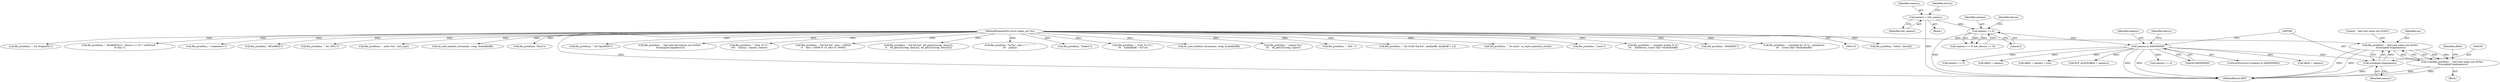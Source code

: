 digraph "0_file_b4c01141e5367f247b84dcaf6aefbb4e741842b8@pointer" {
"1000189" [label="(Call,file_printf(ms, \", bad note name size 0x%lx\",\n \t\t(unsigned long)namesz))"];
"1000117" [label="(MethodParameterIn,struct magic_set *ms)"];
"1000192" [label="(Call,(unsigned long)namesz)"];
"1000183" [label="(Call,namesz & 0x80000000)"];
"1000168" [label="(Call,namesz == 0)"];
"1000160" [label="(Call,namesz = xnh_namesz)"];
"1000187" [label="(Call,(void)file_printf(ms, \", bad note name size 0x%lx\",\n \t\t(unsigned long)namesz))"];
"1000508" [label="(Call,file_printf(ms, \"%02x\", desc[i]))"];
"1000117" [label="(MethodParameterIn,struct magic_set *ms)"];
"1000186" [label="(Block,)"];
"1000222" [label="(Call,offset + namesz > size)"];
"1000814" [label="(Call,file_printf(ms, \", for DragonFly\"))"];
"1000475" [label="(Call,file_printf(ms, \", BuildID[%s]=\", descsz == 16 ? \"md5/uuid\" :\n\t\t\"sha1\"))"];
"1000406" [label="(Call,file_printf(ms, \"<unknown>\"))"];
"1000162" [label="(Identifier,xnh_namesz)"];
"1000161" [label="(Identifier,namesz)"];
"1000217" [label="(Call,ELF_ALIGN(offset + namesz))"];
"1000384" [label="(Call,file_printf(ms, \"kFreeBSD\"))"];
"1000184" [label="(Identifier,namesz)"];
"1000334" [label="(Call,file_printf(ms, \", for GNU/\"))"];
"1000699" [label="(Call,file_printf(ms, \", note=%u\", xnh_type))"];
"1000642" [label="(Call,do_note_netbsd_version(ms, swap, &nbuf[doff]))"];
"1000169" [label="(Identifier,namesz)"];
"1000160" [label="(Call,namesz = xnh_namesz)"];
"1000362" [label="(Call,file_printf(ms, \"Hurd\"))"];
"1000191" [label="(Literal,\", bad note name size 0x%lx\")"];
"1000183" [label="(Call,namesz & 0x80000000)"];
"1000194" [label="(Identifier,namesz)"];
"1001237" [label="(MethodReturn,RET)"];
"1000190" [label="(Identifier,ms)"];
"1000774" [label="(Call,file_printf(ms, \", for OpenBSD\"))"];
"1000204" [label="(Call,file_printf(ms, \", bad note description size 0x%lx\",\n \t\t(unsigned long)descsz))"];
"1001214" [label="(Call,file_printf(ms, \", from '%.*s'\",\n\t\t\t\t    (int)(cp - cname), cname))"];
"1000867" [label="(Call,namesz == 4)"];
"1000839" [label="(Call,file_printf(ms, \" %d.%d.%d\", desc / 100000,\n\t\t    desc / 10000 % 10, desc % 10000))"];
"1000415" [label="(Call,file_printf(ms, \" %d.%d.%d\", elf_getu32(swap, desc[1]),\n\t\t    elf_getu32(swap, desc[2]), elf_getu32(swap, desc[3])))"];
"1000602" [label="(Call,file_printf(ms, \"%s%s\", did++ ? \",\" : \"\",\n\t\t\t    pax[i]))"];
"1000185" [label="(Literal,0x80000000)"];
"1000125" [label="(Block,)"];
"1000373" [label="(Call,file_printf(ms, \"Solaris\"))"];
"1000182" [label="(ControlStructure,if (namesz & 0x80000000))"];
"1000988" [label="(Call,file_printf(ms, \", from '%.31s'\",\n\t\t\t    &nbuf[doff + 0x7c]))"];
"1000189" [label="(Call,file_printf(ms, \", bad note name size 0x%lx\",\n \t\t(unsigned long)namesz))"];
"1000223" [label="(Call,offset + namesz)"];
"1000167" [label="(Call,(namesz == 0) && (descsz == 0))"];
"1000735" [label="(Call,do_note_freebsd_version(ms, swap, &nbuf[doff]))"];
"1000192" [label="(Call,(unsigned long)namesz)"];
"1001016" [label="(Call,file_printf(ms, \" (signal %u)\",\n\t\t\t    elf_getu32(swap, signo)))"];
"1000573" [label="(Call,file_printf(ms, \", PaX: \"))"];
"1000170" [label="(Literal,0)"];
"1000264" [label="(Call,namesz == 5)"];
"1000199" [label="(Identifier,descsz)"];
"1000196" [label="(Identifier,offset)"];
"1000286" [label="(Call,file_printf(ms, \", for SuSE %d.%d\", nbuf[doff], nbuf[doff + 1]))"];
"1000187" [label="(Call,(void)file_printf(ms, \", bad note name size 0x%lx\",\n \t\t(unsigned long)namesz))"];
"1000962" [label="(Call,file_printf(ms, \", %s-style\", os_style_names[os_style]))"];
"1000168" [label="(Call,namesz == 0)"];
"1000351" [label="(Call,file_printf(ms, \"Linux\"))"];
"1000679" [label="(Call,file_printf(ms, \", compiler model: %.*s\",\n\t\t\t    (int)descsz, (const char *)&nbuf[doff]))"];
"1000218" [label="(Call,offset + namesz)"];
"1000395" [label="(Call,file_printf(ms, \"kNetBSD\"))"];
"1000659" [label="(Call,file_printf(ms, \", compiled for: %.*s\", (int)descsz,\n\t\t\t    (const char *)&nbuf[doff]))"];
"1000164" [label="(Identifier,descsz)"];
"1000172" [label="(Identifier,descsz)"];
"1000189" -> "1000187"  [label="AST: "];
"1000189" -> "1000192"  [label="CFG: "];
"1000190" -> "1000189"  [label="AST: "];
"1000191" -> "1000189"  [label="AST: "];
"1000192" -> "1000189"  [label="AST: "];
"1000187" -> "1000189"  [label="CFG: "];
"1000189" -> "1001237"  [label="DDG: "];
"1000189" -> "1001237"  [label="DDG: "];
"1000189" -> "1000187"  [label="DDG: "];
"1000189" -> "1000187"  [label="DDG: "];
"1000189" -> "1000187"  [label="DDG: "];
"1000117" -> "1000189"  [label="DDG: "];
"1000192" -> "1000189"  [label="DDG: "];
"1000117" -> "1000116"  [label="AST: "];
"1000117" -> "1001237"  [label="DDG: "];
"1000117" -> "1000204"  [label="DDG: "];
"1000117" -> "1000286"  [label="DDG: "];
"1000117" -> "1000334"  [label="DDG: "];
"1000117" -> "1000351"  [label="DDG: "];
"1000117" -> "1000362"  [label="DDG: "];
"1000117" -> "1000373"  [label="DDG: "];
"1000117" -> "1000384"  [label="DDG: "];
"1000117" -> "1000395"  [label="DDG: "];
"1000117" -> "1000406"  [label="DDG: "];
"1000117" -> "1000415"  [label="DDG: "];
"1000117" -> "1000475"  [label="DDG: "];
"1000117" -> "1000508"  [label="DDG: "];
"1000117" -> "1000573"  [label="DDG: "];
"1000117" -> "1000602"  [label="DDG: "];
"1000117" -> "1000642"  [label="DDG: "];
"1000117" -> "1000659"  [label="DDG: "];
"1000117" -> "1000679"  [label="DDG: "];
"1000117" -> "1000699"  [label="DDG: "];
"1000117" -> "1000735"  [label="DDG: "];
"1000117" -> "1000774"  [label="DDG: "];
"1000117" -> "1000814"  [label="DDG: "];
"1000117" -> "1000839"  [label="DDG: "];
"1000117" -> "1000962"  [label="DDG: "];
"1000117" -> "1000988"  [label="DDG: "];
"1000117" -> "1001016"  [label="DDG: "];
"1000117" -> "1001214"  [label="DDG: "];
"1000192" -> "1000194"  [label="CFG: "];
"1000193" -> "1000192"  [label="AST: "];
"1000194" -> "1000192"  [label="AST: "];
"1000192" -> "1001237"  [label="DDG: "];
"1000183" -> "1000192"  [label="DDG: "];
"1000183" -> "1000182"  [label="AST: "];
"1000183" -> "1000185"  [label="CFG: "];
"1000184" -> "1000183"  [label="AST: "];
"1000185" -> "1000183"  [label="AST: "];
"1000188" -> "1000183"  [label="CFG: "];
"1000199" -> "1000183"  [label="CFG: "];
"1000183" -> "1001237"  [label="DDG: "];
"1000183" -> "1001237"  [label="DDG: "];
"1000168" -> "1000183"  [label="DDG: "];
"1000183" -> "1000217"  [label="DDG: "];
"1000183" -> "1000218"  [label="DDG: "];
"1000183" -> "1000222"  [label="DDG: "];
"1000183" -> "1000223"  [label="DDG: "];
"1000183" -> "1000264"  [label="DDG: "];
"1000183" -> "1000867"  [label="DDG: "];
"1000168" -> "1000167"  [label="AST: "];
"1000168" -> "1000170"  [label="CFG: "];
"1000169" -> "1000168"  [label="AST: "];
"1000170" -> "1000168"  [label="AST: "];
"1000172" -> "1000168"  [label="CFG: "];
"1000167" -> "1000168"  [label="CFG: "];
"1000168" -> "1001237"  [label="DDG: "];
"1000168" -> "1000167"  [label="DDG: "];
"1000168" -> "1000167"  [label="DDG: "];
"1000160" -> "1000168"  [label="DDG: "];
"1000160" -> "1000125"  [label="AST: "];
"1000160" -> "1000162"  [label="CFG: "];
"1000161" -> "1000160"  [label="AST: "];
"1000162" -> "1000160"  [label="AST: "];
"1000164" -> "1000160"  [label="CFG: "];
"1000160" -> "1001237"  [label="DDG: "];
"1000187" -> "1000186"  [label="AST: "];
"1000188" -> "1000187"  [label="AST: "];
"1000196" -> "1000187"  [label="CFG: "];
"1000187" -> "1001237"  [label="DDG: "];
"1000187" -> "1001237"  [label="DDG: "];
}
